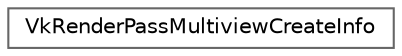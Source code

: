 digraph "类继承关系图"
{
 // LATEX_PDF_SIZE
  bgcolor="transparent";
  edge [fontname=Helvetica,fontsize=10,labelfontname=Helvetica,labelfontsize=10];
  node [fontname=Helvetica,fontsize=10,shape=box,height=0.2,width=0.4];
  rankdir="LR";
  Node0 [id="Node000000",label="VkRenderPassMultiviewCreateInfo",height=0.2,width=0.4,color="grey40", fillcolor="white", style="filled",URL="$struct_vk_render_pass_multiview_create_info.html",tooltip=" "];
}
